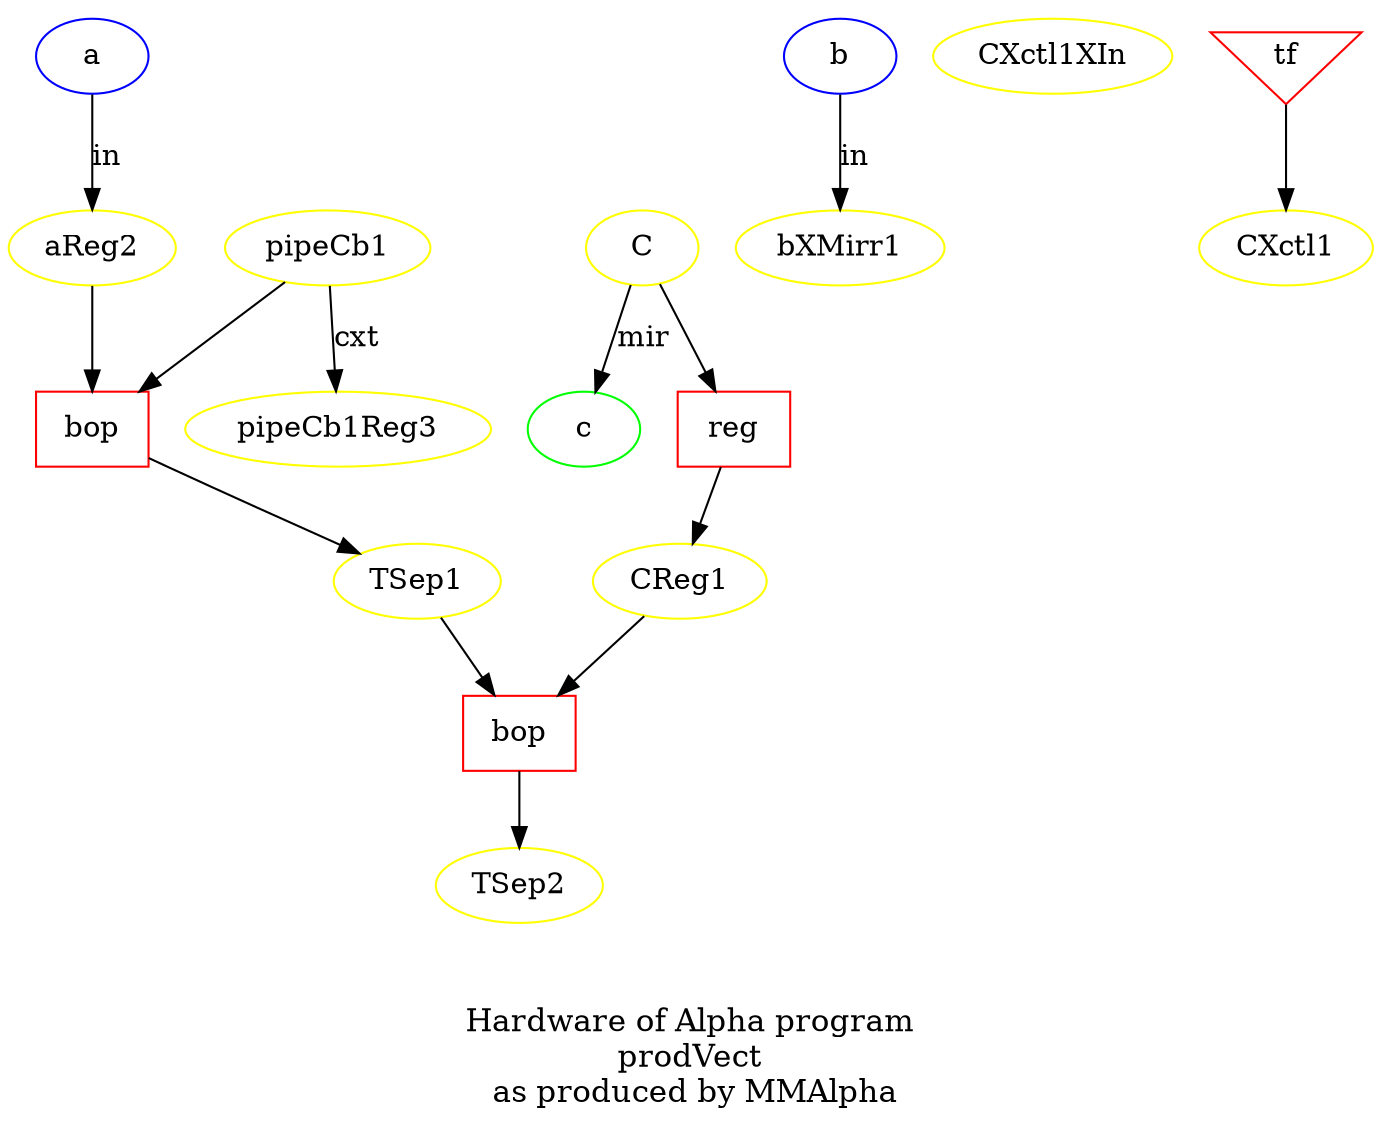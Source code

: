 digraph prodVect {

	node [shape=ellipse color = "blue"];
	 a;
	 b
	node [shape=ellipse color = "yellow"];
	 bXMirr1;
	 TSep2;
	 TSep1;
	 pipeCb1Reg3;
	 aReg2;
	 CReg1;
	 CXctl1XIn;
	 pipeCb1;
	 C;
	 CXctl1
	node [shape=ellipse color = "green"];
	 c
	node [ color = "red" ]

	b -> bXMirr1 [label="in"]
	pipeCb1 -> pipeCb1Reg3 [label="cxt"]
	a -> aReg2 [label="in"]
	node [shape=box,label="reg"] Register1
	C -> Register1 -> CReg1
	node [shape=invtriangle,label="tf"] Binop1;
	Binop1 -> CXctl1
	node [shape=box,label="bop"] binop2
	aReg2 -> binop2
	binop2 -> TSep1
	pipeCb1 -> binop2
	node [shape=box,label="bop"] binop3
	CReg1 -> binop3
	binop3 -> TSep2
	TSep1 -> binop3
	C -> c [label="mir"]
	label = "\n\nHardware of Alpha program\nprodVect\n as produced by MMAlpha"
	fontsize=15
}